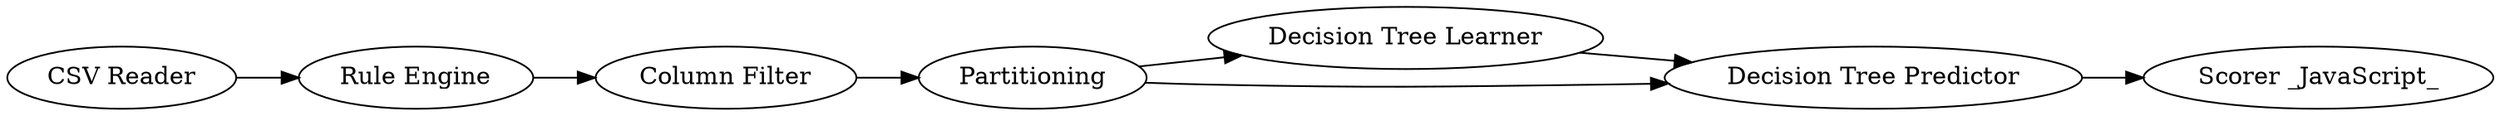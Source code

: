 digraph {
	8 -> 9
	5 -> 6
	1 -> 2
	9 -> 10
	2 -> 5
	6 -> 9
	6 -> 8
	5 [label="Column Filter"]
	1 [label="CSV Reader"]
	9 [label="Decision Tree Predictor"]
	6 [label=Partitioning]
	8 [label="Decision Tree Learner"]
	2 [label="Rule Engine"]
	10 [label="Scorer _JavaScript_"]
	rankdir=LR
}
